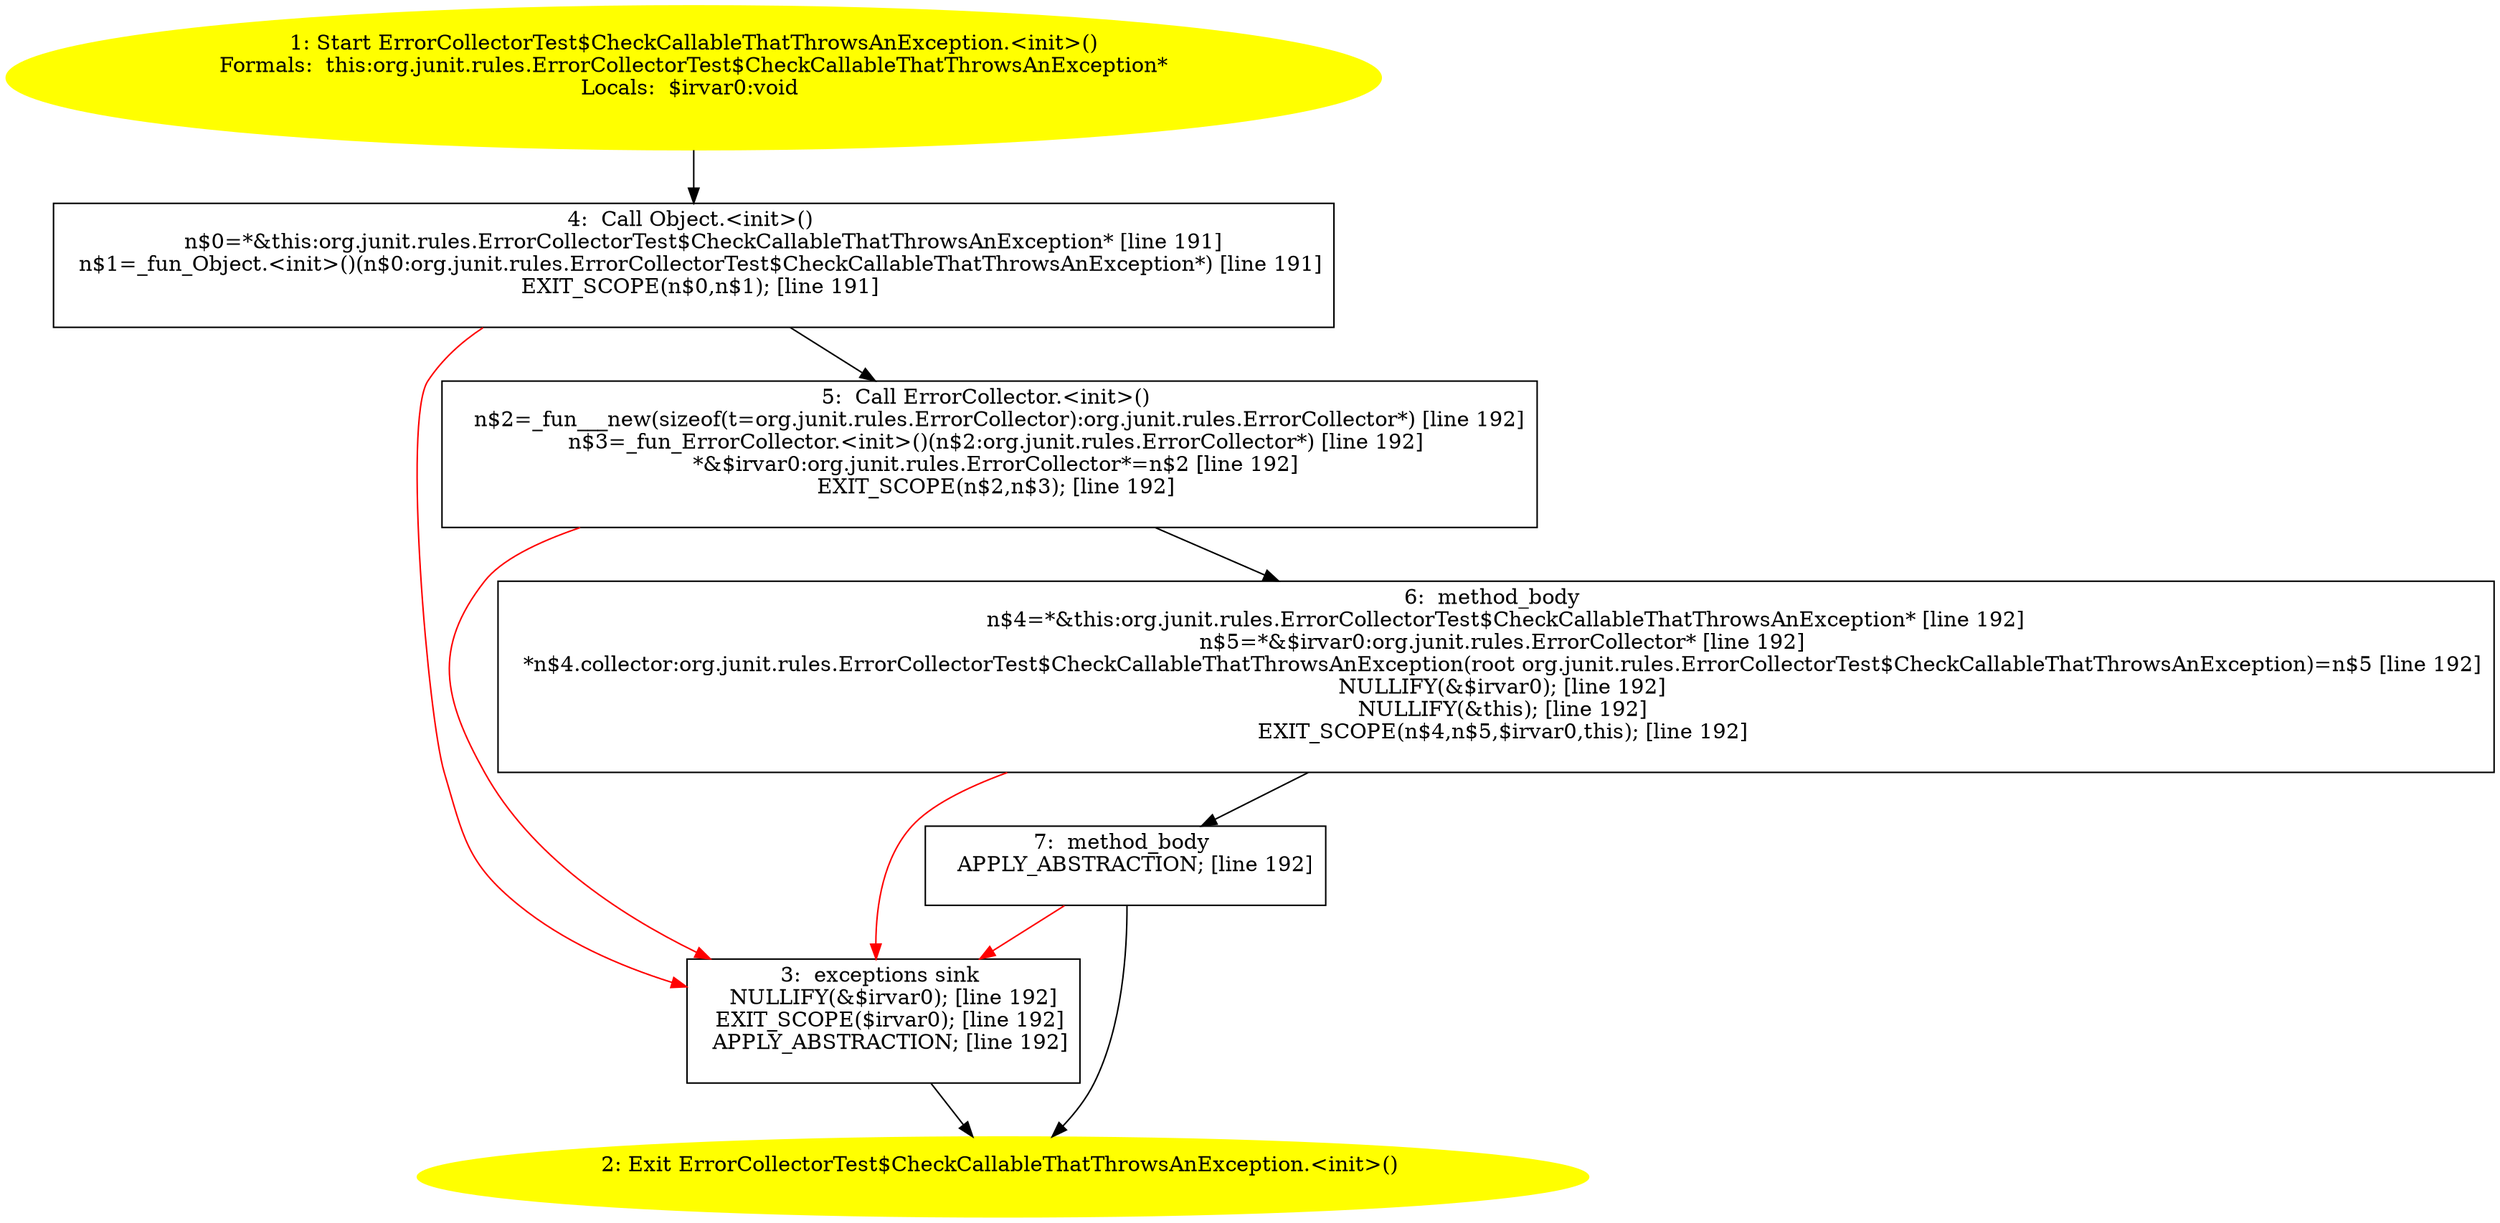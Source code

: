 /* @generated */
digraph cfg {
"org.junit.rules.ErrorCollectorTest$CheckCallableThatThrowsAnException.<init>().1ca27d2d7e32ac071af326b6edc44409_1" [label="1: Start ErrorCollectorTest$CheckCallableThatThrowsAnException.<init>()\nFormals:  this:org.junit.rules.ErrorCollectorTest$CheckCallableThatThrowsAnException*\nLocals:  $irvar0:void \n  " color=yellow style=filled]
	

	 "org.junit.rules.ErrorCollectorTest$CheckCallableThatThrowsAnException.<init>().1ca27d2d7e32ac071af326b6edc44409_1" -> "org.junit.rules.ErrorCollectorTest$CheckCallableThatThrowsAnException.<init>().1ca27d2d7e32ac071af326b6edc44409_4" ;
"org.junit.rules.ErrorCollectorTest$CheckCallableThatThrowsAnException.<init>().1ca27d2d7e32ac071af326b6edc44409_2" [label="2: Exit ErrorCollectorTest$CheckCallableThatThrowsAnException.<init>() \n  " color=yellow style=filled]
	

"org.junit.rules.ErrorCollectorTest$CheckCallableThatThrowsAnException.<init>().1ca27d2d7e32ac071af326b6edc44409_3" [label="3:  exceptions sink \n   NULLIFY(&$irvar0); [line 192]\n  EXIT_SCOPE($irvar0); [line 192]\n  APPLY_ABSTRACTION; [line 192]\n " shape="box"]
	

	 "org.junit.rules.ErrorCollectorTest$CheckCallableThatThrowsAnException.<init>().1ca27d2d7e32ac071af326b6edc44409_3" -> "org.junit.rules.ErrorCollectorTest$CheckCallableThatThrowsAnException.<init>().1ca27d2d7e32ac071af326b6edc44409_2" ;
"org.junit.rules.ErrorCollectorTest$CheckCallableThatThrowsAnException.<init>().1ca27d2d7e32ac071af326b6edc44409_4" [label="4:  Call Object.<init>() \n   n$0=*&this:org.junit.rules.ErrorCollectorTest$CheckCallableThatThrowsAnException* [line 191]\n  n$1=_fun_Object.<init>()(n$0:org.junit.rules.ErrorCollectorTest$CheckCallableThatThrowsAnException*) [line 191]\n  EXIT_SCOPE(n$0,n$1); [line 191]\n " shape="box"]
	

	 "org.junit.rules.ErrorCollectorTest$CheckCallableThatThrowsAnException.<init>().1ca27d2d7e32ac071af326b6edc44409_4" -> "org.junit.rules.ErrorCollectorTest$CheckCallableThatThrowsAnException.<init>().1ca27d2d7e32ac071af326b6edc44409_5" ;
	 "org.junit.rules.ErrorCollectorTest$CheckCallableThatThrowsAnException.<init>().1ca27d2d7e32ac071af326b6edc44409_4" -> "org.junit.rules.ErrorCollectorTest$CheckCallableThatThrowsAnException.<init>().1ca27d2d7e32ac071af326b6edc44409_3" [color="red" ];
"org.junit.rules.ErrorCollectorTest$CheckCallableThatThrowsAnException.<init>().1ca27d2d7e32ac071af326b6edc44409_5" [label="5:  Call ErrorCollector.<init>() \n   n$2=_fun___new(sizeof(t=org.junit.rules.ErrorCollector):org.junit.rules.ErrorCollector*) [line 192]\n  n$3=_fun_ErrorCollector.<init>()(n$2:org.junit.rules.ErrorCollector*) [line 192]\n  *&$irvar0:org.junit.rules.ErrorCollector*=n$2 [line 192]\n  EXIT_SCOPE(n$2,n$3); [line 192]\n " shape="box"]
	

	 "org.junit.rules.ErrorCollectorTest$CheckCallableThatThrowsAnException.<init>().1ca27d2d7e32ac071af326b6edc44409_5" -> "org.junit.rules.ErrorCollectorTest$CheckCallableThatThrowsAnException.<init>().1ca27d2d7e32ac071af326b6edc44409_6" ;
	 "org.junit.rules.ErrorCollectorTest$CheckCallableThatThrowsAnException.<init>().1ca27d2d7e32ac071af326b6edc44409_5" -> "org.junit.rules.ErrorCollectorTest$CheckCallableThatThrowsAnException.<init>().1ca27d2d7e32ac071af326b6edc44409_3" [color="red" ];
"org.junit.rules.ErrorCollectorTest$CheckCallableThatThrowsAnException.<init>().1ca27d2d7e32ac071af326b6edc44409_6" [label="6:  method_body \n   n$4=*&this:org.junit.rules.ErrorCollectorTest$CheckCallableThatThrowsAnException* [line 192]\n  n$5=*&$irvar0:org.junit.rules.ErrorCollector* [line 192]\n  *n$4.collector:org.junit.rules.ErrorCollectorTest$CheckCallableThatThrowsAnException(root org.junit.rules.ErrorCollectorTest$CheckCallableThatThrowsAnException)=n$5 [line 192]\n  NULLIFY(&$irvar0); [line 192]\n  NULLIFY(&this); [line 192]\n  EXIT_SCOPE(n$4,n$5,$irvar0,this); [line 192]\n " shape="box"]
	

	 "org.junit.rules.ErrorCollectorTest$CheckCallableThatThrowsAnException.<init>().1ca27d2d7e32ac071af326b6edc44409_6" -> "org.junit.rules.ErrorCollectorTest$CheckCallableThatThrowsAnException.<init>().1ca27d2d7e32ac071af326b6edc44409_7" ;
	 "org.junit.rules.ErrorCollectorTest$CheckCallableThatThrowsAnException.<init>().1ca27d2d7e32ac071af326b6edc44409_6" -> "org.junit.rules.ErrorCollectorTest$CheckCallableThatThrowsAnException.<init>().1ca27d2d7e32ac071af326b6edc44409_3" [color="red" ];
"org.junit.rules.ErrorCollectorTest$CheckCallableThatThrowsAnException.<init>().1ca27d2d7e32ac071af326b6edc44409_7" [label="7:  method_body \n   APPLY_ABSTRACTION; [line 192]\n " shape="box"]
	

	 "org.junit.rules.ErrorCollectorTest$CheckCallableThatThrowsAnException.<init>().1ca27d2d7e32ac071af326b6edc44409_7" -> "org.junit.rules.ErrorCollectorTest$CheckCallableThatThrowsAnException.<init>().1ca27d2d7e32ac071af326b6edc44409_2" ;
	 "org.junit.rules.ErrorCollectorTest$CheckCallableThatThrowsAnException.<init>().1ca27d2d7e32ac071af326b6edc44409_7" -> "org.junit.rules.ErrorCollectorTest$CheckCallableThatThrowsAnException.<init>().1ca27d2d7e32ac071af326b6edc44409_3" [color="red" ];
}
